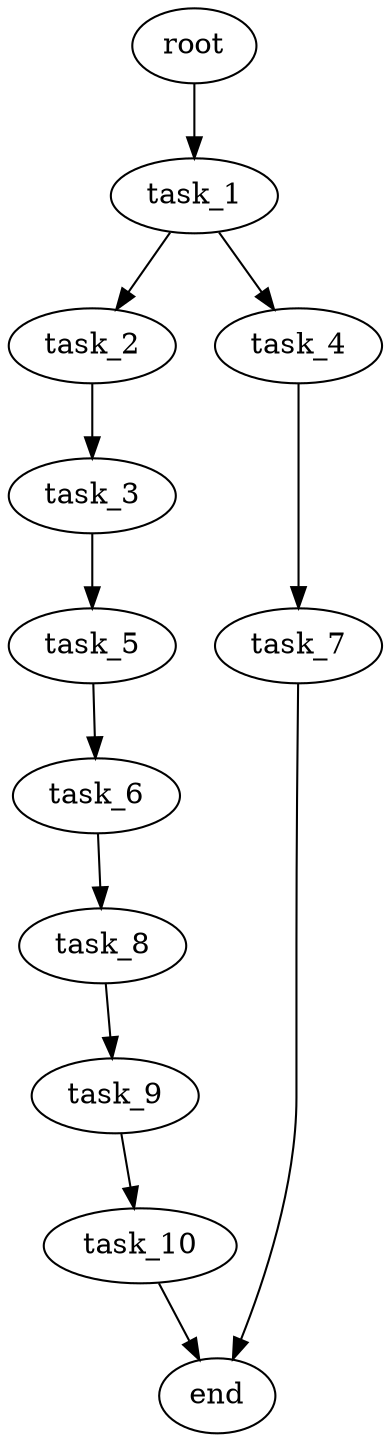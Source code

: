 digraph G {
  root [size="0.000000e+00"];
  task_1 [size="9.766094e+09"];
  task_2 [size="5.246844e+09"];
  task_3 [size="2.830704e+09"];
  task_4 [size="1.006161e+09"];
  task_5 [size="1.941982e+09"];
  task_6 [size="2.275604e+09"];
  task_7 [size="1.795236e+09"];
  task_8 [size="1.424695e+08"];
  task_9 [size="5.341817e+09"];
  task_10 [size="2.743839e+09"];
  end [size="0.000000e+00"];

  root -> task_1 [size="1.000000e-12"];
  task_1 -> task_2 [size="5.246844e+08"];
  task_1 -> task_4 [size="1.006161e+08"];
  task_2 -> task_3 [size="2.830704e+08"];
  task_3 -> task_5 [size="1.941982e+08"];
  task_4 -> task_7 [size="1.795236e+08"];
  task_5 -> task_6 [size="2.275604e+08"];
  task_6 -> task_8 [size="1.424695e+07"];
  task_7 -> end [size="1.000000e-12"];
  task_8 -> task_9 [size="5.341817e+08"];
  task_9 -> task_10 [size="2.743839e+08"];
  task_10 -> end [size="1.000000e-12"];
}
